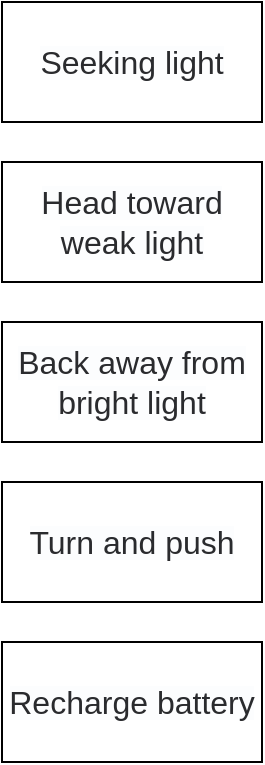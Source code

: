<mxfile version="20.3.6" type="github">
  <diagram id="prtHgNgQTEPvFCAcTncT" name="Page-1">
    <mxGraphModel dx="613" dy="534" grid="1" gridSize="10" guides="1" tooltips="1" connect="1" arrows="1" fold="1" page="1" pageScale="1" pageWidth="827" pageHeight="1169" math="0" shadow="0">
      <root>
        <mxCell id="0" />
        <mxCell id="1" parent="0" />
        <mxCell id="3zMUXTs9KpUINqi3-DU--1" value="&lt;span style=&quot;font-size: 16px; text-align: start; caret-color: rgb(251, 74, 62); color: rgb(42, 43, 46); font-family: &amp;quot;PingFang SC&amp;quot;, &amp;quot;Microsoft YaHei&amp;quot;, 微软雅黑, 宋体, &amp;quot;Malgun Gothic&amp;quot;, sans-serif; background-color: rgb(252, 253, 254);&quot;&gt;Seeking light&lt;/span&gt;" style="rounded=0;whiteSpace=wrap;html=1;" vertex="1" parent="1">
          <mxGeometry x="160" y="40" width="130" height="60" as="geometry" />
        </mxCell>
        <mxCell id="3zMUXTs9KpUINqi3-DU--2" value="&lt;span style=&quot;font-size: 16px; text-align: start; caret-color: rgb(251, 74, 62); color: rgb(42, 43, 46); font-family: &amp;quot;PingFang SC&amp;quot;, &amp;quot;Microsoft YaHei&amp;quot;, 微软雅黑, 宋体, &amp;quot;Malgun Gothic&amp;quot;, sans-serif; background-color: rgb(252, 253, 254);&quot;&gt;Head toward weak light&lt;/span&gt;" style="rounded=0;whiteSpace=wrap;html=1;" vertex="1" parent="1">
          <mxGeometry x="160" y="120" width="130" height="60" as="geometry" />
        </mxCell>
        <mxCell id="3zMUXTs9KpUINqi3-DU--3" value="&lt;span style=&quot;font-size: 16px; text-align: start; caret-color: rgb(251, 74, 62); color: rgb(42, 43, 46); font-family: &amp;quot;PingFang SC&amp;quot;, &amp;quot;Microsoft YaHei&amp;quot;, 微软雅黑, 宋体, &amp;quot;Malgun Gothic&amp;quot;, sans-serif; background-color: rgb(252, 253, 254);&quot;&gt;Back away from bright light&lt;/span&gt;" style="rounded=0;whiteSpace=wrap;html=1;" vertex="1" parent="1">
          <mxGeometry x="160" y="200" width="130" height="60" as="geometry" />
        </mxCell>
        <mxCell id="3zMUXTs9KpUINqi3-DU--4" value="&lt;span style=&quot;font-size: 16px; text-align: start; caret-color: rgb(251, 74, 62); color: rgb(42, 43, 46); font-family: &amp;quot;PingFang SC&amp;quot;, &amp;quot;Microsoft YaHei&amp;quot;, 微软雅黑, 宋体, &amp;quot;Malgun Gothic&amp;quot;, sans-serif; background-color: rgb(252, 253, 254);&quot;&gt;Turn and push&lt;/span&gt;" style="rounded=0;whiteSpace=wrap;html=1;" vertex="1" parent="1">
          <mxGeometry x="160" y="280" width="130" height="60" as="geometry" />
        </mxCell>
        <mxCell id="3zMUXTs9KpUINqi3-DU--5" value="&lt;span style=&quot;font-size: 16px; text-align: start; caret-color: rgb(251, 74, 62); color: rgb(42, 43, 46); font-family: &amp;quot;PingFang SC&amp;quot;, &amp;quot;Microsoft YaHei&amp;quot;, 微软雅黑, 宋体, &amp;quot;Malgun Gothic&amp;quot;, sans-serif; background-color: rgb(252, 253, 254);&quot;&gt;Recharge battery&lt;/span&gt;" style="rounded=0;whiteSpace=wrap;html=1;" vertex="1" parent="1">
          <mxGeometry x="160" y="360" width="130" height="60" as="geometry" />
        </mxCell>
      </root>
    </mxGraphModel>
  </diagram>
</mxfile>
